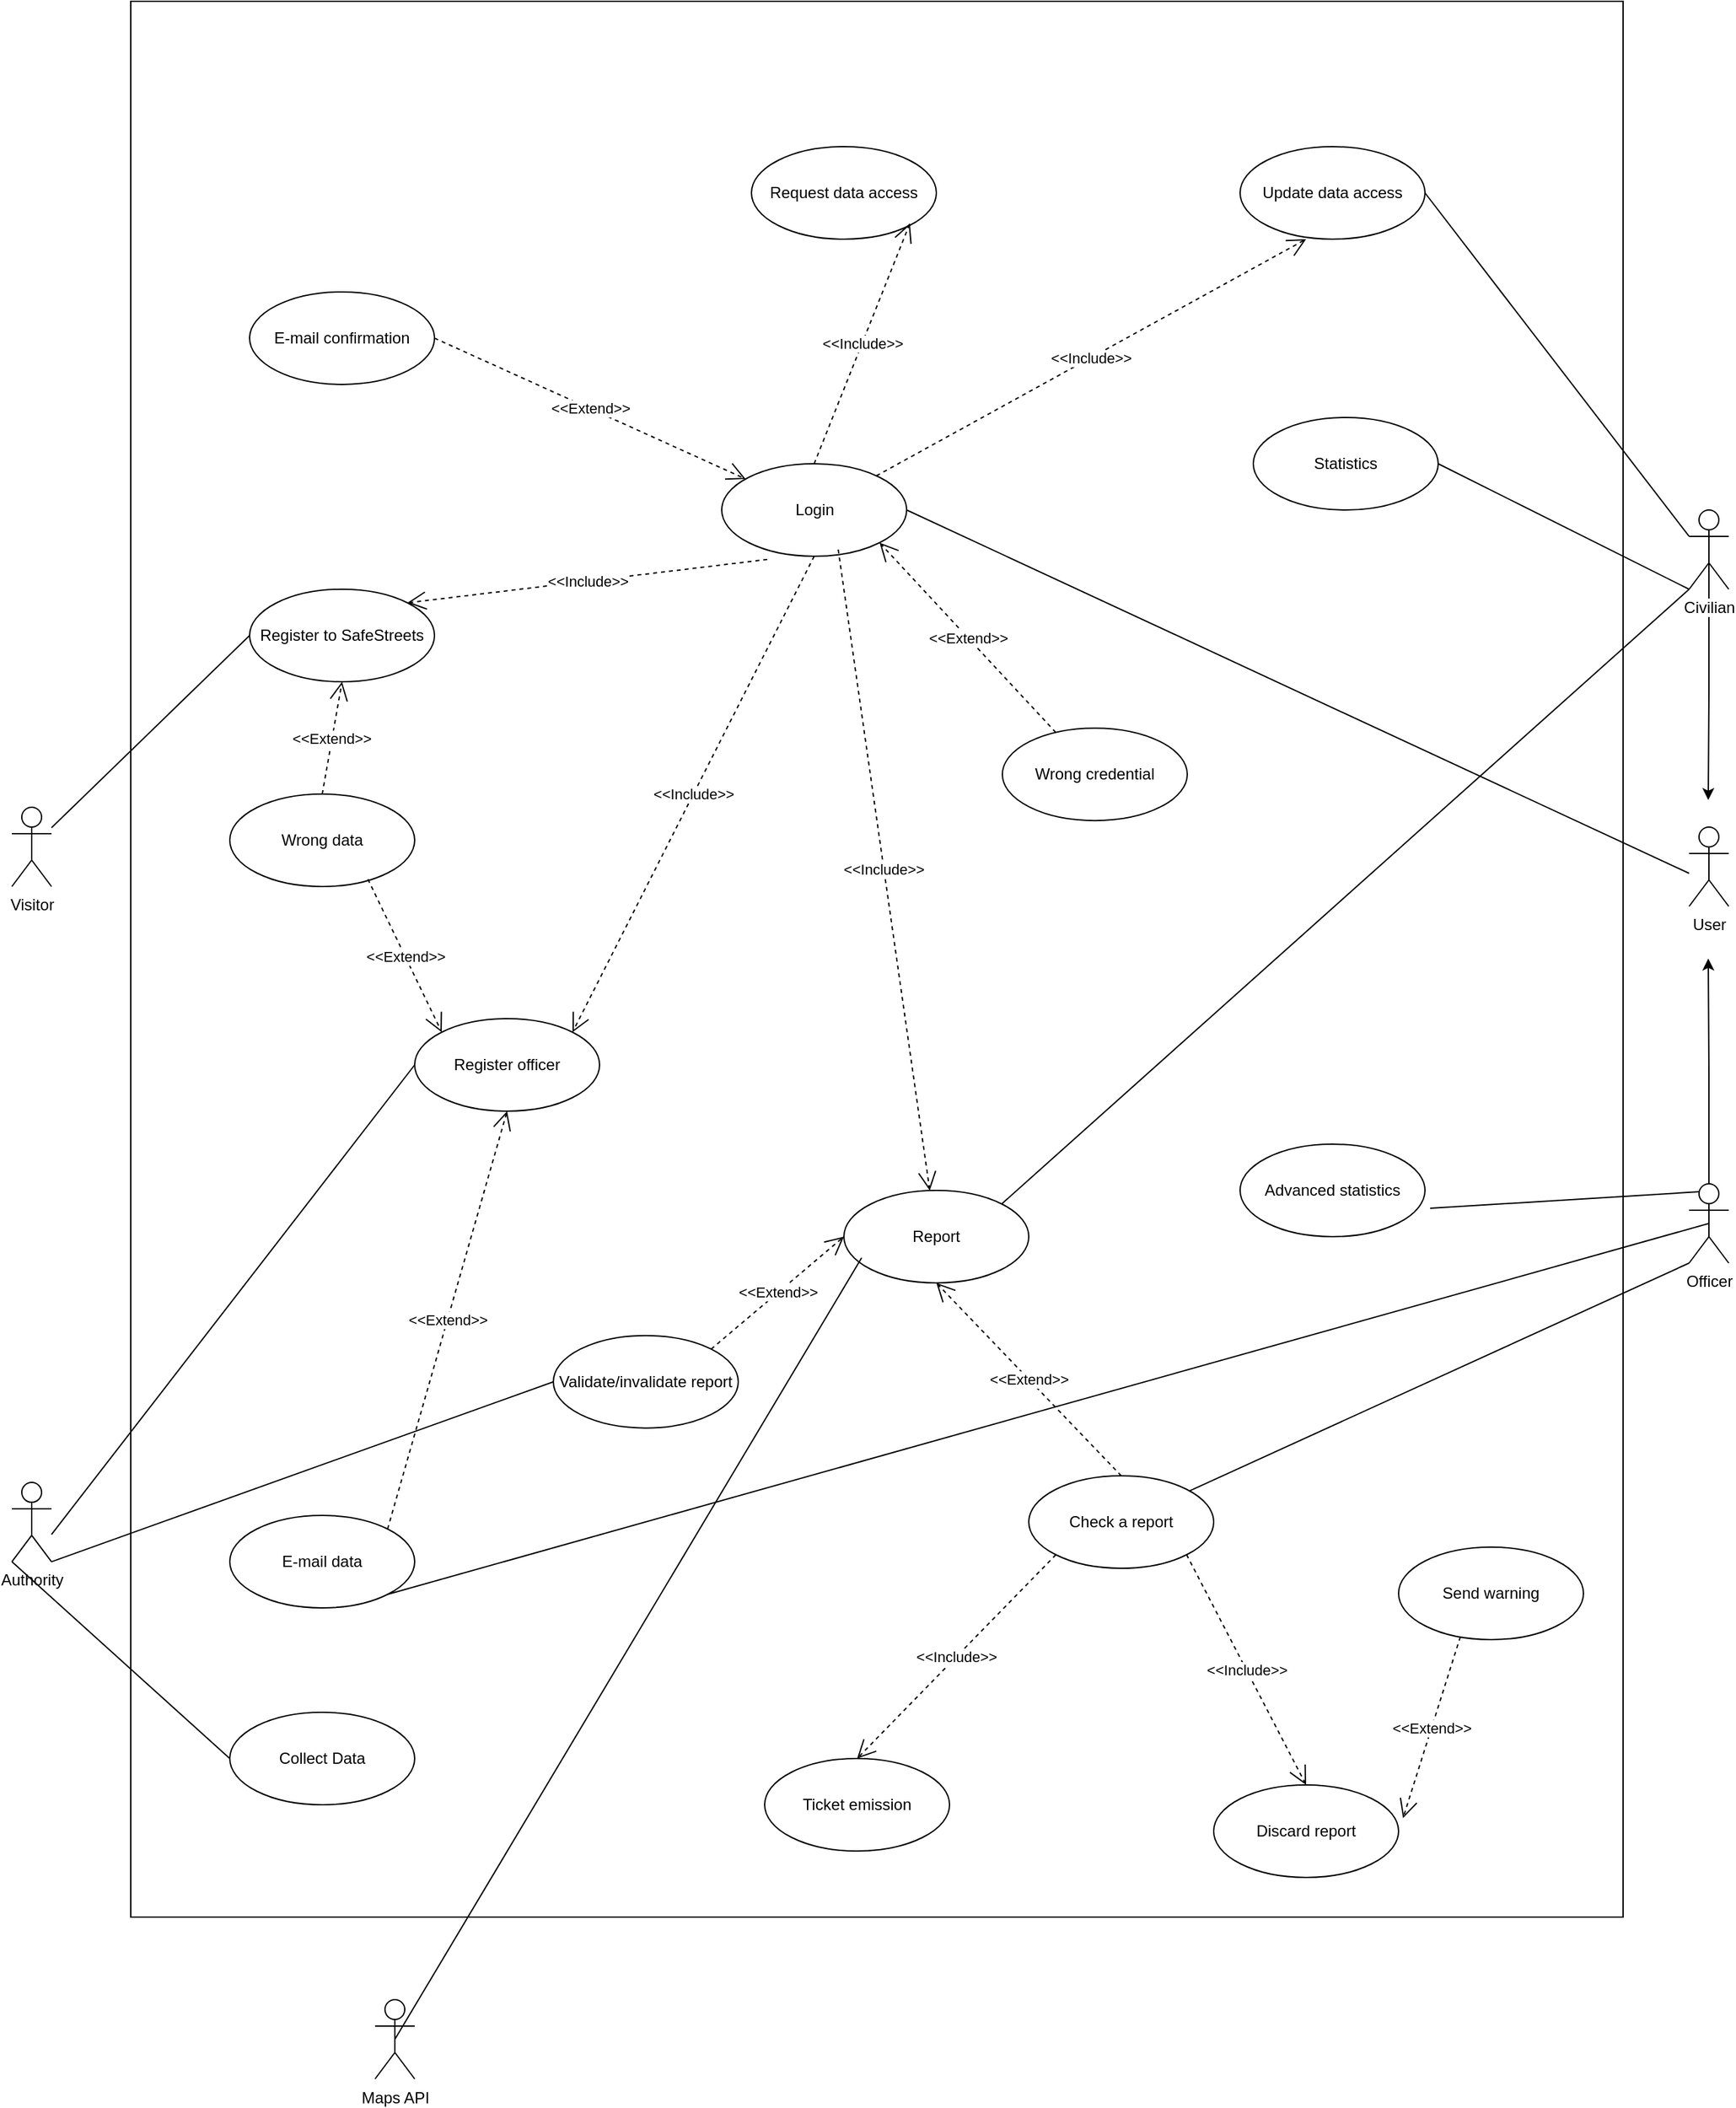 <mxfile version="12.1.7" type="device" pages="1"><diagram id="FWfOog90q1I8tMl4K3TS" name="Page-1"><mxGraphModel dx="2604" dy="1644" grid="1" gridSize="10" guides="1" tooltips="1" connect="1" arrows="1" fold="1" page="0" pageScale="1" pageWidth="1169" pageHeight="827" math="0" shadow="0"><root><mxCell id="0"/><mxCell id="1" parent="0"/><mxCell id="cfeJm3XzJib55-3z4T8d-2" value="" style="rounded=0;whiteSpace=wrap;html=1;" parent="1" vertex="1"><mxGeometry x="-60" y="-220" width="1130" height="1450" as="geometry"/></mxCell><mxCell id="cfeJm3XzJib55-3z4T8d-3" value="Visitor" style="shape=umlActor;verticalLabelPosition=bottom;labelBackgroundColor=#ffffff;verticalAlign=top;html=1;" parent="1" vertex="1"><mxGeometry x="-150" y="390" width="30" height="60" as="geometry"/></mxCell><mxCell id="cfeJm3XzJib55-3z4T8d-4" value="Register to SafeStreets" style="ellipse;whiteSpace=wrap;html=1;" parent="1" vertex="1"><mxGeometry x="30" y="225" width="140" height="70" as="geometry"/></mxCell><mxCell id="cfeJm3XzJib55-3z4T8d-5" value="Authority&lt;br&gt;" style="shape=umlActor;verticalLabelPosition=bottom;labelBackgroundColor=#ffffff;verticalAlign=top;html=1;" parent="1" vertex="1"><mxGeometry x="-150" y="901.042" width="30" height="60" as="geometry"/></mxCell><mxCell id="cfeJm3XzJib55-3z4T8d-6" value="Register officer" style="ellipse;whiteSpace=wrap;html=1;" parent="1" vertex="1"><mxGeometry x="155" y="550" width="140" height="70" as="geometry"/></mxCell><mxCell id="cfeJm3XzJib55-3z4T8d-7" value="Login" style="ellipse;whiteSpace=wrap;html=1;" parent="1" vertex="1"><mxGeometry x="387.5" y="130" width="140" height="70" as="geometry"/></mxCell><mxCell id="cfeJm3XzJib55-3z4T8d-8" value="&amp;lt;&amp;lt;Extend&amp;gt;&amp;gt;" style="endArrow=open;endSize=12;dashed=1;html=1;entryX=1;entryY=1;entryDx=0;entryDy=0;" parent="1" source="cfeJm3XzJib55-3z4T8d-11" target="cfeJm3XzJib55-3z4T8d-7" edge="1"><mxGeometry width="160" relative="1" as="geometry"><mxPoint x="758.5" y="285.237" as="sourcePoint"/><mxPoint x="661.85" y="347.019" as="targetPoint"/></mxGeometry></mxCell><mxCell id="cfeJm3XzJib55-3z4T8d-9" value="&amp;lt;&amp;lt;Include&amp;gt;&amp;gt;&lt;br&gt;" style="endArrow=open;endSize=12;dashed=1;html=1;entryX=1;entryY=0;entryDx=0;entryDy=0;exitX=0.246;exitY=1.035;exitDx=0;exitDy=0;exitPerimeter=0;" parent="1" source="cfeJm3XzJib55-3z4T8d-7" target="cfeJm3XzJib55-3z4T8d-4" edge="1"><mxGeometry width="160" relative="1" as="geometry"><mxPoint x="490" y="100" as="sourcePoint"/><mxPoint x="497.36" y="410.183" as="targetPoint"/></mxGeometry></mxCell><mxCell id="cfeJm3XzJib55-3z4T8d-10" value="&amp;lt;&amp;lt;Include&amp;gt;&amp;gt;&lt;br&gt;" style="endArrow=open;endSize=12;dashed=1;html=1;entryX=1;entryY=0;entryDx=0;entryDy=0;exitX=0.5;exitY=1;exitDx=0;exitDy=0;" parent="1" source="cfeJm3XzJib55-3z4T8d-7" target="cfeJm3XzJib55-3z4T8d-6" edge="1"><mxGeometry width="160" relative="1" as="geometry"><mxPoint x="570" y="210" as="sourcePoint"/><mxPoint x="577.36" y="520.183" as="targetPoint"/></mxGeometry></mxCell><mxCell id="cfeJm3XzJib55-3z4T8d-11" value="Wrong credential" style="ellipse;whiteSpace=wrap;html=1;" parent="1" vertex="1"><mxGeometry x="600" y="330.094" width="140" height="70" as="geometry"/></mxCell><mxCell id="cfeJm3XzJib55-3z4T8d-15" value="E-mail confirmation" style="ellipse;whiteSpace=wrap;html=1;" parent="1" vertex="1"><mxGeometry x="30" y="-0.053" width="140" height="70" as="geometry"/></mxCell><mxCell id="cfeJm3XzJib55-3z4T8d-16" value="&amp;lt;&amp;lt;Extend&amp;gt;&amp;gt;" style="endArrow=open;endSize=12;dashed=1;html=1;exitX=1;exitY=0.5;exitDx=0;exitDy=0;" parent="1" source="cfeJm3XzJib55-3z4T8d-15" target="cfeJm3XzJib55-3z4T8d-7" edge="1"><mxGeometry width="160" relative="1" as="geometry"><mxPoint x="369.997" y="89.249" as="sourcePoint"/><mxPoint x="509" y="174.737" as="targetPoint"/></mxGeometry></mxCell><mxCell id="cfeJm3XzJib55-3z4T8d-17" value="" style="endArrow=none;html=1;entryX=0;entryY=0.5;entryDx=0;entryDy=0;" parent="1" source="cfeJm3XzJib55-3z4T8d-3" target="cfeJm3XzJib55-3z4T8d-4" edge="1"><mxGeometry width="50" height="50" relative="1" as="geometry"><mxPoint x="-70" y="460" as="sourcePoint"/><mxPoint x="-20" y="410" as="targetPoint"/></mxGeometry></mxCell><mxCell id="cfeJm3XzJib55-3z4T8d-18" value="" style="endArrow=none;html=1;entryX=0;entryY=0.5;entryDx=0;entryDy=0;" parent="1" target="cfeJm3XzJib55-3z4T8d-6" edge="1"><mxGeometry width="50" height="50" relative="1" as="geometry"><mxPoint x="-120" y="940.416" as="sourcePoint"/><mxPoint x="280.0" y="911.5" as="targetPoint"/></mxGeometry></mxCell><mxCell id="cfeJm3XzJib55-3z4T8d-20" value="User&lt;br&gt;" style="shape=umlActor;verticalLabelPosition=bottom;labelBackgroundColor=#ffffff;verticalAlign=top;html=1;" parent="1" vertex="1"><mxGeometry x="1120" y="405" width="30" height="60" as="geometry"/></mxCell><mxCell id="cfeJm3XzJib55-3z4T8d-21" style="edgeStyle=orthogonalEdgeStyle;rounded=0;orthogonalLoop=1;jettySize=auto;html=1;exitX=0.5;exitY=0.5;exitDx=0;exitDy=0;exitPerimeter=0;" parent="1" source="cfeJm3XzJib55-3z4T8d-22" edge="1"><mxGeometry relative="1" as="geometry"><mxPoint x="1134.5" y="504.5" as="targetPoint"/><Array as="points"><mxPoint x="1135" y="590"/><mxPoint x="1134" y="590"/></Array></mxGeometry></mxCell><mxCell id="cfeJm3XzJib55-3z4T8d-22" value="Officer" style="shape=umlActor;verticalLabelPosition=bottom;labelBackgroundColor=#ffffff;verticalAlign=top;html=1;" parent="1" vertex="1"><mxGeometry x="1120" y="675" width="30" height="60" as="geometry"/></mxCell><mxCell id="cfeJm3XzJib55-3z4T8d-23" style="edgeStyle=orthogonalEdgeStyle;rounded=0;orthogonalLoop=1;jettySize=auto;html=1;exitX=0.5;exitY=0.5;exitDx=0;exitDy=0;exitPerimeter=0;" parent="1" source="cfeJm3XzJib55-3z4T8d-24" edge="1"><mxGeometry relative="1" as="geometry"><mxPoint x="1134.5" y="384.5" as="targetPoint"/><Array as="points"><mxPoint x="1135" y="305"/><mxPoint x="1134" y="305"/></Array></mxGeometry></mxCell><mxCell id="cfeJm3XzJib55-3z4T8d-24" value="Civilian" style="shape=umlActor;verticalLabelPosition=bottom;labelBackgroundColor=#ffffff;verticalAlign=top;html=1;" parent="1" vertex="1"><mxGeometry x="1120" y="165" width="30" height="60" as="geometry"/></mxCell><mxCell id="cfeJm3XzJib55-3z4T8d-25" value="" style="endArrow=none;html=1;exitX=1;exitY=0.5;exitDx=0;exitDy=0;" parent="1" source="cfeJm3XzJib55-3z4T8d-7" edge="1"><mxGeometry width="50" height="50" relative="1" as="geometry"><mxPoint x="990" y="500" as="sourcePoint"/><mxPoint x="1120" y="440" as="targetPoint"/></mxGeometry></mxCell><mxCell id="cfeJm3XzJib55-3z4T8d-26" value="Report" style="ellipse;whiteSpace=wrap;html=1;" parent="1" vertex="1"><mxGeometry x="480" y="680" width="140" height="70" as="geometry"/></mxCell><mxCell id="cfeJm3XzJib55-3z4T8d-27" value="Check a report" style="ellipse;whiteSpace=wrap;html=1;" parent="1" vertex="1"><mxGeometry x="620" y="896" width="140" height="70" as="geometry"/></mxCell><mxCell id="cfeJm3XzJib55-3z4T8d-28" value="Ticket emission" style="ellipse;whiteSpace=wrap;html=1;" parent="1" vertex="1"><mxGeometry x="420" y="1110" width="140" height="70" as="geometry"/></mxCell><mxCell id="cfeJm3XzJib55-3z4T8d-29" value="&amp;lt;&amp;lt;Include&amp;gt;&amp;gt;&lt;br&gt;" style="endArrow=open;endSize=12;dashed=1;html=1;exitX=0.63;exitY=0.928;exitDx=0;exitDy=0;exitPerimeter=0;" parent="1" source="cfeJm3XzJib55-3z4T8d-7" target="cfeJm3XzJib55-3z4T8d-26" edge="1"><mxGeometry width="160" relative="1" as="geometry"><mxPoint x="690" y="185" as="sourcePoint"/><mxPoint x="420.005" y="946.508" as="targetPoint"/></mxGeometry></mxCell><mxCell id="cfeJm3XzJib55-3z4T8d-31" value="&amp;lt;&amp;lt;Extend&amp;gt;&amp;gt;" style="endArrow=open;endSize=12;dashed=1;html=1;exitX=0.5;exitY=0;exitDx=0;exitDy=0;entryX=0.5;entryY=1;entryDx=0;entryDy=0;" parent="1" source="cfeJm3XzJib55-3z4T8d-27" target="cfeJm3XzJib55-3z4T8d-26" edge="1"><mxGeometry width="160" relative="1" as="geometry"><mxPoint x="710" y="996.09" as="sourcePoint"/><mxPoint x="931.878" y="969.197" as="targetPoint"/></mxGeometry></mxCell><mxCell id="cfeJm3XzJib55-3z4T8d-33" value="Discard report" style="ellipse;whiteSpace=wrap;html=1;" parent="1" vertex="1"><mxGeometry x="760" y="1130" width="140" height="70" as="geometry"/></mxCell><mxCell id="cfeJm3XzJib55-3z4T8d-35" value="Request data access" style="ellipse;whiteSpace=wrap;html=1;" parent="1" vertex="1"><mxGeometry x="410" y="-110" width="140" height="70" as="geometry"/></mxCell><mxCell id="cfeJm3XzJib55-3z4T8d-36" value="&amp;lt;&amp;lt;Include&amp;gt;&amp;gt;&lt;br&gt;" style="endArrow=open;endSize=12;dashed=1;html=1;entryX=1;entryY=0;entryDx=0;entryDy=0;exitX=0.5;exitY=0;exitDx=0;exitDy=0;" parent="1" source="cfeJm3XzJib55-3z4T8d-7" edge="1"><mxGeometry width="160" relative="1" as="geometry"><mxPoint x="774.44" y="-240.05" as="sourcePoint"/><mxPoint x="530.005" y="-51.992" as="targetPoint"/></mxGeometry></mxCell><mxCell id="cfeJm3XzJib55-3z4T8d-37" value="Update data access" style="ellipse;whiteSpace=wrap;html=1;" parent="1" vertex="1"><mxGeometry x="780" y="-110" width="140" height="70" as="geometry"/></mxCell><mxCell id="cfeJm3XzJib55-3z4T8d-38" value="&amp;lt;&amp;lt;Include&amp;gt;&amp;gt;&lt;br&gt;" style="endArrow=open;endSize=12;dashed=1;html=1;entryX=1;entryY=0;entryDx=0;entryDy=0;" parent="1" source="cfeJm3XzJib55-3z4T8d-7" edge="1"><mxGeometry width="160" relative="1" as="geometry"><mxPoint x="980" y="117" as="sourcePoint"/><mxPoint x="830.005" y="-39.992" as="targetPoint"/></mxGeometry></mxCell><mxCell id="cfeJm3XzJib55-3z4T8d-39" value="" style="endArrow=none;html=1;entryX=0;entryY=1;entryDx=0;entryDy=0;entryPerimeter=0;" parent="1" source="cfeJm3XzJib55-3z4T8d-27" target="cfeJm3XzJib55-3z4T8d-22" edge="1"><mxGeometry width="50" height="50" relative="1" as="geometry"><mxPoint x="970" y="900" as="sourcePoint"/><mxPoint x="1020" y="850" as="targetPoint"/></mxGeometry></mxCell><mxCell id="cfeJm3XzJib55-3z4T8d-40" value="Send warning" style="ellipse;whiteSpace=wrap;html=1;" parent="1" vertex="1"><mxGeometry x="900" y="950" width="140" height="70" as="geometry"/></mxCell><mxCell id="cfeJm3XzJib55-3z4T8d-41" value="&amp;lt;&amp;lt;Extend&amp;gt;&amp;gt;" style="endArrow=open;endSize=12;dashed=1;html=1;exitX=0.334;exitY=0.97;exitDx=0;exitDy=0;entryX=1.024;entryY=0.359;entryDx=0;entryDy=0;entryPerimeter=0;exitPerimeter=0;" parent="1" source="cfeJm3XzJib55-3z4T8d-40" target="cfeJm3XzJib55-3z4T8d-33" edge="1"><mxGeometry width="160" relative="1" as="geometry"><mxPoint x="962" y="1101.09" as="sourcePoint"/><mxPoint x="877.7" y="956.11" as="targetPoint"/></mxGeometry></mxCell><mxCell id="cfeJm3XzJib55-3z4T8d-42" value="Statistics" style="ellipse;whiteSpace=wrap;html=1;" parent="1" vertex="1"><mxGeometry x="790" y="95" width="140" height="70" as="geometry"/></mxCell><mxCell id="cfeJm3XzJib55-3z4T8d-43" value="Advanced statistics" style="ellipse;whiteSpace=wrap;html=1;" parent="1" vertex="1"><mxGeometry x="780" y="645" width="140" height="70" as="geometry"/></mxCell><mxCell id="cfeJm3XzJib55-3z4T8d-45" value="" style="endArrow=none;html=1;exitX=1;exitY=0.5;exitDx=0;exitDy=0;entryX=0;entryY=1;entryDx=0;entryDy=0;entryPerimeter=0;" parent="1" source="cfeJm3XzJib55-3z4T8d-42" target="cfeJm3XzJib55-3z4T8d-24" edge="1"><mxGeometry width="50" height="50" relative="1" as="geometry"><mxPoint x="980" y="530" as="sourcePoint"/><mxPoint x="1030" y="480" as="targetPoint"/></mxGeometry></mxCell><mxCell id="cfeJm3XzJib55-3z4T8d-46" value="" style="endArrow=none;html=1;entryX=0.25;entryY=0.1;entryDx=0;entryDy=0;entryPerimeter=0;exitX=1.028;exitY=0.693;exitDx=0;exitDy=0;exitPerimeter=0;" parent="1" source="cfeJm3XzJib55-3z4T8d-43" target="cfeJm3XzJib55-3z4T8d-22" edge="1"><mxGeometry width="50" height="50" relative="1" as="geometry"><mxPoint x="970" y="710" as="sourcePoint"/><mxPoint x="1020" y="660" as="targetPoint"/></mxGeometry></mxCell><mxCell id="cfeJm3XzJib55-3z4T8d-47" value="Maps API" style="shape=umlActor;verticalLabelPosition=bottom;labelBackgroundColor=#ffffff;verticalAlign=top;html=1;" parent="1" vertex="1"><mxGeometry x="125" y="1292.5" width="30" height="60" as="geometry"/></mxCell><mxCell id="cfeJm3XzJib55-3z4T8d-48" value="" style="endArrow=none;html=1;exitX=0.5;exitY=0.5;exitDx=0;exitDy=0;exitPerimeter=0;entryX=0.096;entryY=0.729;entryDx=0;entryDy=0;entryPerimeter=0;" parent="1" source="cfeJm3XzJib55-3z4T8d-47" target="cfeJm3XzJib55-3z4T8d-26" edge="1"><mxGeometry width="50" height="50" relative="1" as="geometry"><mxPoint x="280" y="1320" as="sourcePoint"/><mxPoint x="330" y="1270" as="targetPoint"/></mxGeometry></mxCell><mxCell id="mDFyJwNQJLjcvOhkXt5k-1" value="E-mail data" style="ellipse;whiteSpace=wrap;html=1;" parent="1" vertex="1"><mxGeometry x="15" y="926" width="140" height="70" as="geometry"/></mxCell><mxCell id="mDFyJwNQJLjcvOhkXt5k-2" value="&amp;lt;&amp;lt;Extend&amp;gt;&amp;gt;" style="endArrow=open;endSize=12;dashed=1;html=1;exitX=1;exitY=0;exitDx=0;exitDy=0;entryX=0.5;entryY=1;entryDx=0;entryDy=0;" parent="1" source="mDFyJwNQJLjcvOhkXt5k-1" target="cfeJm3XzJib55-3z4T8d-6" edge="1"><mxGeometry width="160" relative="1" as="geometry"><mxPoint x="295" y="931" as="sourcePoint"/><mxPoint x="155" y="785" as="targetPoint"/></mxGeometry></mxCell><mxCell id="mDFyJwNQJLjcvOhkXt5k-3" value="" style="endArrow=none;html=1;entryX=0.5;entryY=0.5;entryDx=0;entryDy=0;entryPerimeter=0;exitX=1;exitY=1;exitDx=0;exitDy=0;" parent="1" source="mDFyJwNQJLjcvOhkXt5k-1" target="cfeJm3XzJib55-3z4T8d-22" edge="1"><mxGeometry width="50" height="50" relative="1" as="geometry"><mxPoint x="549.66" y="908.583" as="sourcePoint"/><mxPoint x="930.5" y="715.118" as="targetPoint"/></mxGeometry></mxCell><mxCell id="mDFyJwNQJLjcvOhkXt5k-4" value="Wrong data" style="ellipse;whiteSpace=wrap;html=1;" parent="1" vertex="1"><mxGeometry x="15" y="380" width="140" height="70" as="geometry"/></mxCell><mxCell id="mDFyJwNQJLjcvOhkXt5k-5" value="&amp;lt;&amp;lt;Extend&amp;gt;&amp;gt;" style="endArrow=open;endSize=12;dashed=1;html=1;exitX=0.5;exitY=0;exitDx=0;exitDy=0;entryX=0.5;entryY=1;entryDx=0;entryDy=0;" parent="1" source="mDFyJwNQJLjcvOhkXt5k-4" target="cfeJm3XzJib55-3z4T8d-4" edge="1"><mxGeometry width="160" relative="1" as="geometry"><mxPoint x="219.919" y="656.464" as="sourcePoint"/><mxPoint x="240" y="520" as="targetPoint"/></mxGeometry></mxCell><mxCell id="mDFyJwNQJLjcvOhkXt5k-6" value="&amp;lt;&amp;lt;Extend&amp;gt;&amp;gt;" style="endArrow=open;endSize=12;dashed=1;html=1;exitX=0.747;exitY=0.921;exitDx=0;exitDy=0;entryX=0;entryY=0;entryDx=0;entryDy=0;exitPerimeter=0;" parent="1" source="mDFyJwNQJLjcvOhkXt5k-4" target="cfeJm3XzJib55-3z4T8d-6" edge="1"><mxGeometry width="160" relative="1" as="geometry"><mxPoint x="29.919" y="803.464" as="sourcePoint"/><mxPoint x="50" y="667" as="targetPoint"/></mxGeometry></mxCell><mxCell id="mDFyJwNQJLjcvOhkXt5k-7" value="&amp;lt;&amp;lt;Include&amp;gt;&amp;gt;&lt;br&gt;" style="endArrow=open;endSize=12;dashed=1;html=1;exitX=1;exitY=1;exitDx=0;exitDy=0;entryX=0.5;entryY=0;entryDx=0;entryDy=0;" parent="1" source="cfeJm3XzJib55-3z4T8d-27" target="cfeJm3XzJib55-3z4T8d-33" edge="1"><mxGeometry width="160" relative="1" as="geometry"><mxPoint x="963.7" y="489.96" as="sourcePoint"/><mxPoint x="1040.101" y="980.104" as="targetPoint"/></mxGeometry></mxCell><mxCell id="mDFyJwNQJLjcvOhkXt5k-8" value="&amp;lt;&amp;lt;Include&amp;gt;&amp;gt;&lt;br&gt;" style="endArrow=open;endSize=12;dashed=1;html=1;exitX=0;exitY=1;exitDx=0;exitDy=0;entryX=0.5;entryY=0;entryDx=0;entryDy=0;" parent="1" source="cfeJm3XzJib55-3z4T8d-27" target="cfeJm3XzJib55-3z4T8d-28" edge="1"><mxGeometry width="160" relative="1" as="geometry"><mxPoint x="505.2" y="549.96" as="sourcePoint"/><mxPoint x="581.601" y="1040.104" as="targetPoint"/></mxGeometry></mxCell><mxCell id="mDFyJwNQJLjcvOhkXt5k-9" value="Validate/invalidate report" style="ellipse;whiteSpace=wrap;html=1;" parent="1" vertex="1"><mxGeometry x="260" y="789.853" width="140" height="70" as="geometry"/></mxCell><mxCell id="mDFyJwNQJLjcvOhkXt5k-10" value="&amp;lt;&amp;lt;Extend&amp;gt;&amp;gt;" style="endArrow=open;endSize=12;dashed=1;html=1;exitX=1;exitY=0;exitDx=0;exitDy=0;entryX=0;entryY=0.5;entryDx=0;entryDy=0;" parent="1" source="mDFyJwNQJLjcvOhkXt5k-9" target="cfeJm3XzJib55-3z4T8d-26" edge="1"><mxGeometry width="160" relative="1" as="geometry"><mxPoint x="129.58" y="679.47" as="sourcePoint"/><mxPoint x="277.581" y="655.464" as="targetPoint"/></mxGeometry></mxCell><mxCell id="mDFyJwNQJLjcvOhkXt5k-11" value="" style="endArrow=none;html=1;entryX=0;entryY=0.5;entryDx=0;entryDy=0;exitX=1;exitY=1;exitDx=0;exitDy=0;exitPerimeter=0;" parent="1" source="cfeJm3XzJib55-3z4T8d-5" target="mDFyJwNQJLjcvOhkXt5k-9" edge="1"><mxGeometry width="50" height="50" relative="1" as="geometry"><mxPoint x="-110" y="950.416" as="sourcePoint"/><mxPoint x="257.5" y="680" as="targetPoint"/></mxGeometry></mxCell><mxCell id="qr0GfXeut4xw3ozocFh5-1" value="Collect Data" style="ellipse;whiteSpace=wrap;html=1;" parent="1" vertex="1"><mxGeometry x="15" y="1075" width="140" height="70" as="geometry"/></mxCell><mxCell id="qr0GfXeut4xw3ozocFh5-2" value="" style="endArrow=none;html=1;entryX=0;entryY=0.5;entryDx=0;entryDy=0;exitX=0;exitY=1;exitDx=0;exitDy=0;exitPerimeter=0;" parent="1" source="cfeJm3XzJib55-3z4T8d-5" target="qr0GfXeut4xw3ozocFh5-1" edge="1"><mxGeometry width="50" height="50" relative="1" as="geometry"><mxPoint x="-110" y="971.042" as="sourcePoint"/><mxPoint x="270.0" y="834.853" as="targetPoint"/></mxGeometry></mxCell><mxCell id="Gj_mNx7YgAufyLDkXlwk-1" value="" style="endArrow=none;html=1;exitX=1;exitY=0.5;exitDx=0;exitDy=0;entryX=0;entryY=0.333;entryDx=0;entryDy=0;entryPerimeter=0;" edge="1" parent="1" source="cfeJm3XzJib55-3z4T8d-37" target="cfeJm3XzJib55-3z4T8d-24"><mxGeometry width="50" height="50" relative="1" as="geometry"><mxPoint x="890.0" y="-40" as="sourcePoint"/><mxPoint x="1490" y="240.0" as="targetPoint"/></mxGeometry></mxCell><mxCell id="Gj_mNx7YgAufyLDkXlwk-2" value="" style="endArrow=none;html=1;exitX=1;exitY=0;exitDx=0;exitDy=0;entryX=0;entryY=1;entryDx=0;entryDy=0;entryPerimeter=0;" edge="1" parent="1" source="cfeJm3XzJib55-3z4T8d-26" target="cfeJm3XzJib55-3z4T8d-24"><mxGeometry width="50" height="50" relative="1" as="geometry"><mxPoint x="920" y="195" as="sourcePoint"/><mxPoint x="1110" y="290" as="targetPoint"/></mxGeometry></mxCell></root></mxGraphModel></diagram></mxfile>